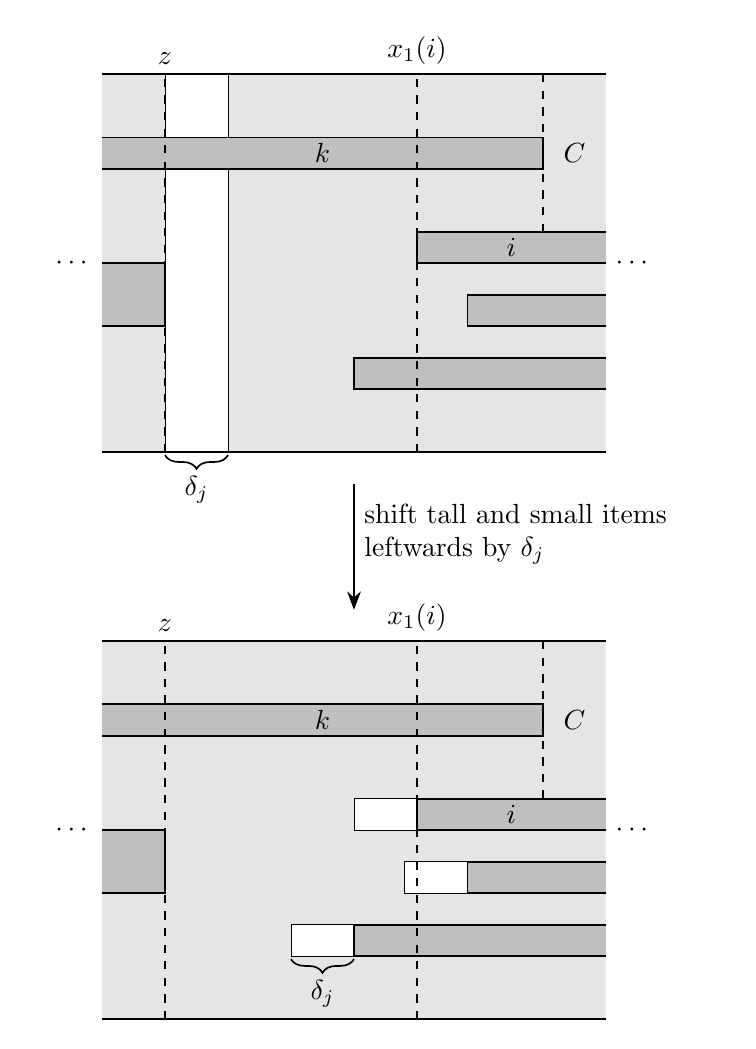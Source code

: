 \ifcsname myu\endcsname\else\newlength{\myu}\fi
\setlength{\myu}{0.8cm}
\tikzset{mypic/.pic={
\path[item] (3\myu, 1\myu) rectangle (7\myu, 1.5\myu);
\path[item-boundary] (7\myu, 1\myu) -- (3\myu, 1\myu) -- (3\myu, 1.5\myu) -- (7\myu, 1.5\myu);
\path[item] (4.8\myu, 2\myu) rectangle (7\myu, 2.5\myu);
\path[item-boundary] (7\myu, 2\myu) -- (4.8\myu, 2\myu) -- (4.8\myu, 2.5\myu) -- (7\myu, 2.5\myu);
\path[item] (4\myu, 3\myu) rectangle (7\myu, 3.5\myu) node[pos=0.5] {$i$};
\path[item-boundary] (7\myu, 3\myu) -- (4\myu, 3\myu) -- (4\myu, 3.5\myu) -- (7\myu, 3.5\myu);
\path[item] (-1\myu, 2\myu) rectangle (0\myu, 3\myu);
\path[item-boundary] (-1\myu, 2\myu) -- (0\myu, 2\myu) -- (0\myu, 3\myu) -- (-1\myu, 3\myu);
\path[item] (-1\myu, 4.5\myu) rectangle (6\myu, 5\myu) node[pos=0.5] {$k$};
\path[item-boundary] (-1\myu, 4.5\myu) -- (6\myu, 4.5\myu) -- (6\myu, 5\myu) -- (-1\myu, 5\myu);

\draw[thick]
    (-1\myu, 0\myu) -- (7\myu, 0\myu)
    (-1\myu, 6\myu) -- (7\myu, 6\myu);
\node[anchor=east] at (-1\myu, 3\myu) {$\cdots$};
\node[anchor=west] at (7\myu, 3\myu) {$\cdots$};
\draw[dashed,semithick]
    (0\myu, 0\myu) -- (0\myu, 6\myu)
    (4\myu, 0\myu) -- (4\myu, 6\myu)
    (6\myu, 3.5\myu) -- (6\myu, 6\myu);
\node[anchor=south] at (0\myu, 6\myu) {$z$};
\node[anchor=south] at (4\myu, 6\myu) {$x_1(i)$};
\node at (6.5\myu, 4.75\myu) {$C$};
}}
\begin{tikzpicture}[
item-boundary/.style={draw,semithick},
item/.style={fill={black!25}},
myarrow/.style={->,>={Stealth},thick},
mybrace/.style = {decoration={amplitude=5pt,brace,mirror,raise=1pt},semithick,decorate},
]
\begin{scope}
\path[fill={black!10}]
    (-1\myu, 0\myu) rectangle (0\myu, 6\myu)
    (1\myu, 0\myu) rectangle (7\myu, 6\myu);
\draw[very thin] (0\myu, 0\myu) -- (0\myu, 6\myu) (1\myu, 0\myu) -- (1\myu, 6\myu);
\draw[mybrace] (0\myu, 0\myu) -- node[below=5pt] {$\delta_j$} (1\myu, 0\myu);
\pic at (0\myu, 0\myu) {mypic};
\end{scope}
\draw[myarrow] (3\myu, -0.5\myu) -- (3\myu, -2.5\myu)
    node[pos=0.4,anchor=west,text width=4.5cm]
    {shift tall and small items leftwards by $\delta_j$};
\begin{scope}[yshift={-7.2cm}]
\path[fill={black!10}] (-1\myu, 0\myu) rectangle (7\myu, 6\myu);
\draw[very thin,fill=white]
    (2\myu, 1\myu) rectangle (3\myu, 1.5\myu)
    (3.8\myu, 2\myu) rectangle (4.8\myu, 2.5\myu)
    (3\myu, 3\myu) rectangle (4\myu, 3.5\myu);
\pic at (0\myu, 0\myu) {mypic};
\draw[mybrace] (2\myu, 1\myu) -- node[below=5pt] {$\delta_j$} (3\myu, 1\myu);
\end{scope}
\end{tikzpicture}
